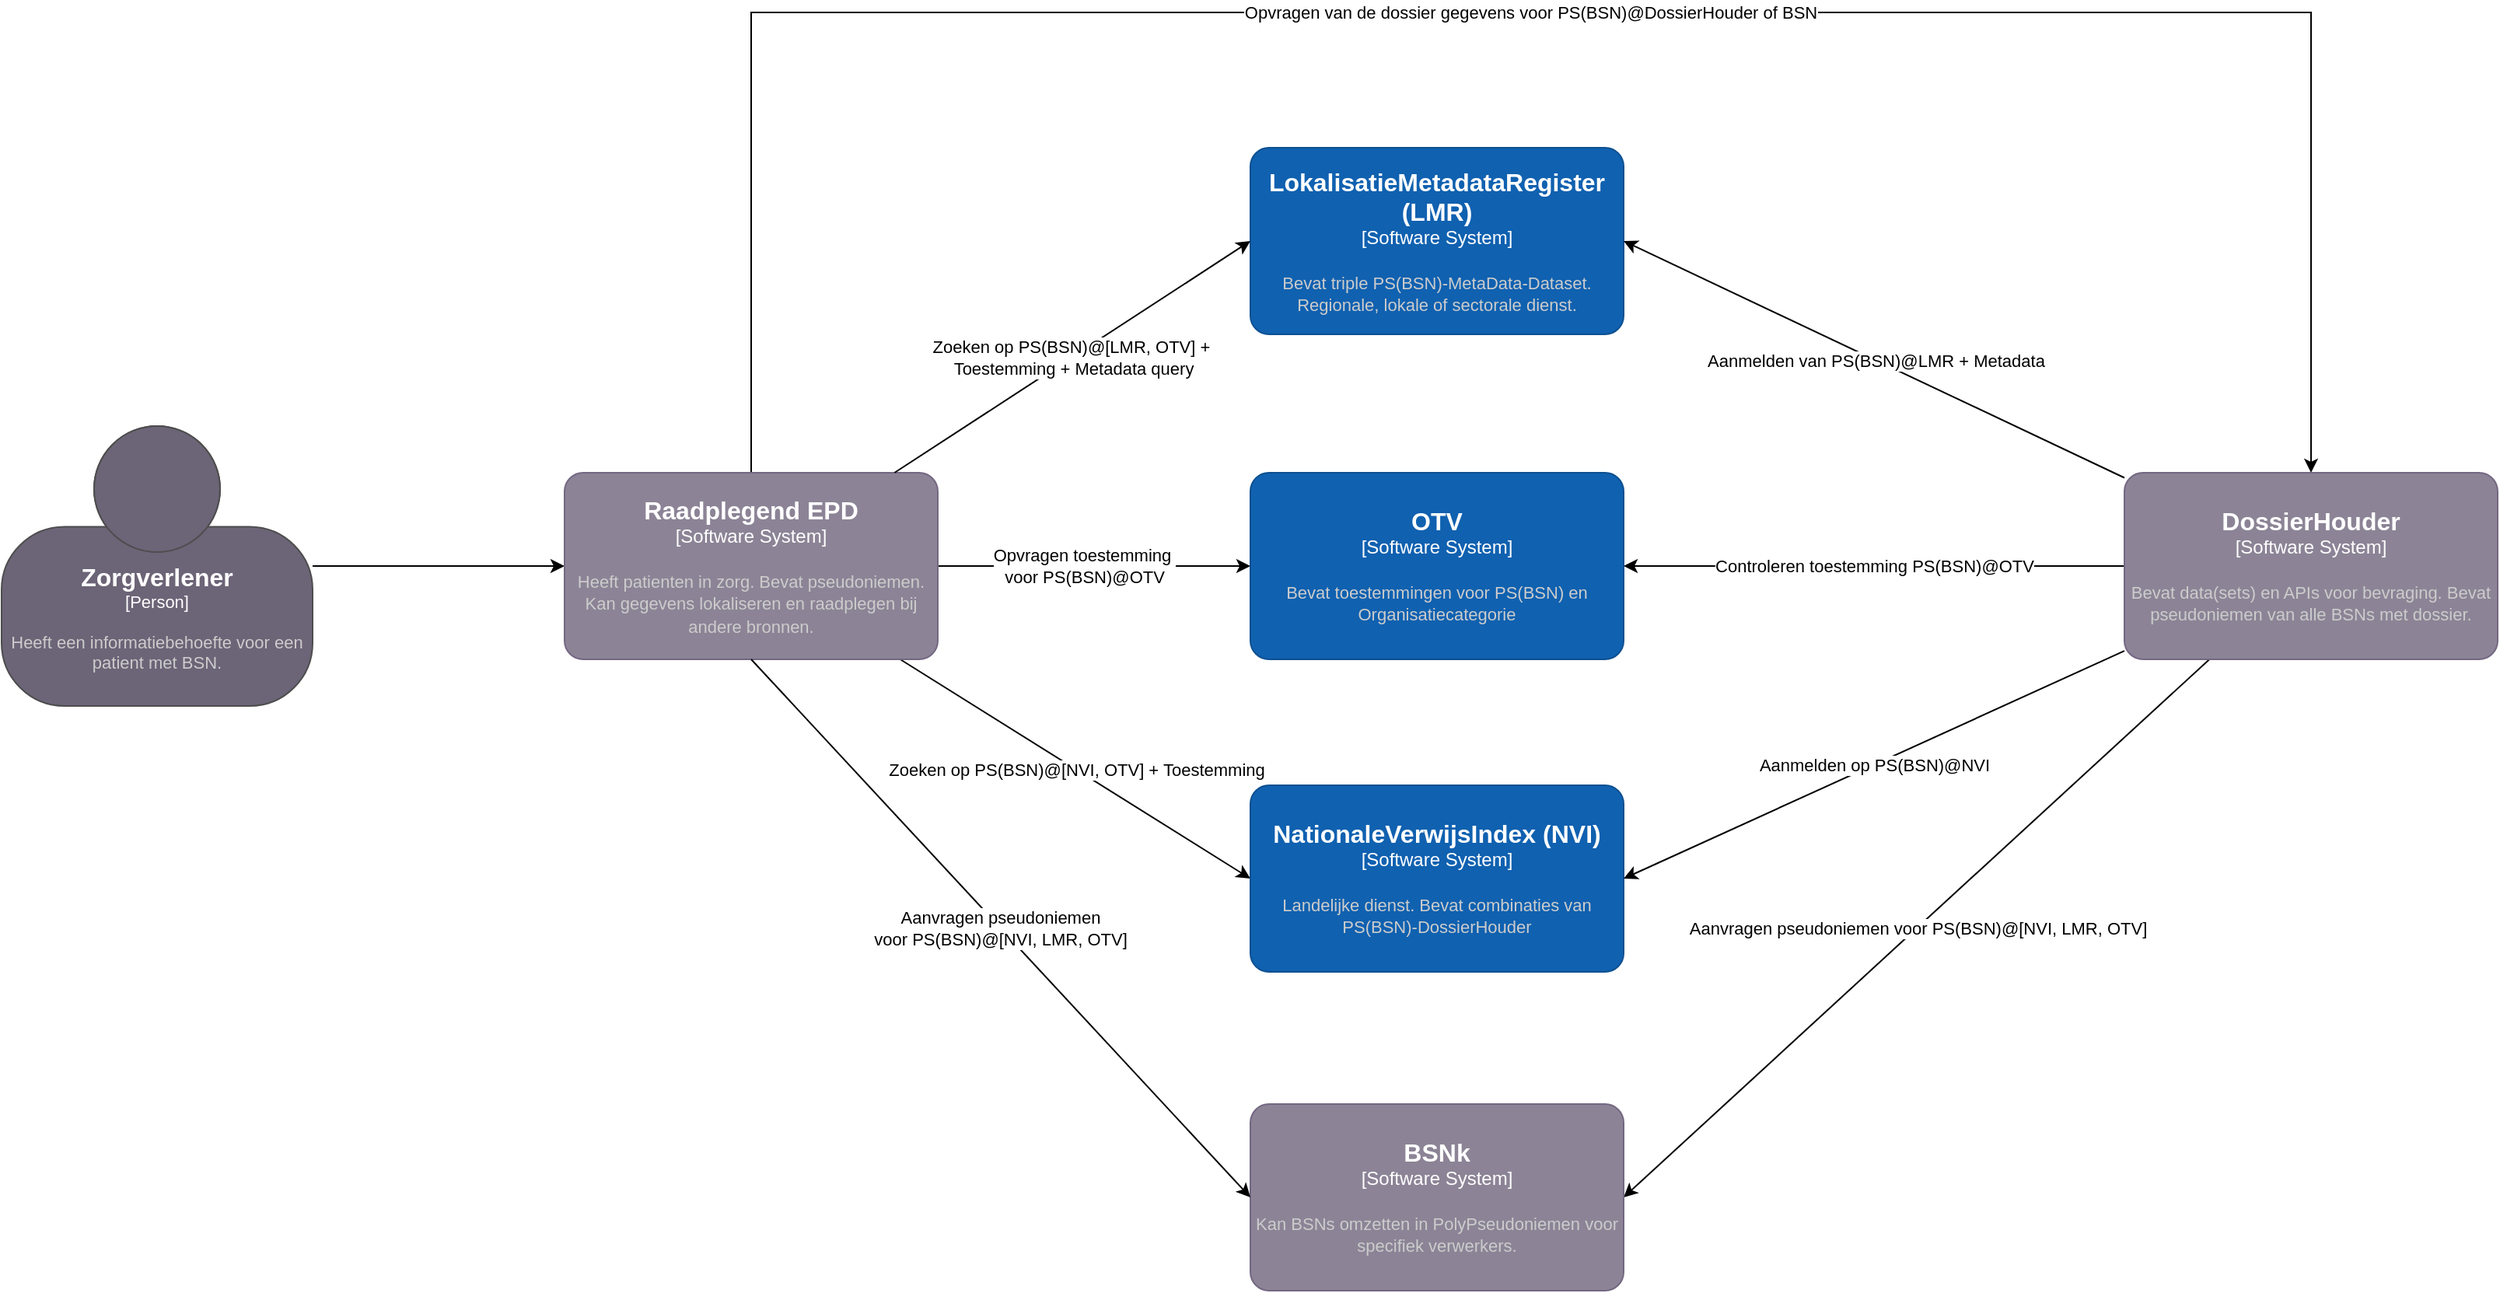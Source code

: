 <mxfile version="24.0.4" type="device">
  <diagram name="Page-1" id="m2fciKt5aA7fwt5xbh1i">
    <mxGraphModel dx="2612" dy="3304" grid="1" gridSize="10" guides="1" tooltips="1" connect="1" arrows="1" fold="1" page="1" pageScale="1" pageWidth="827" pageHeight="1169" math="0" shadow="0">
      <root>
        <mxCell id="0" />
        <mxCell id="1" parent="0" />
        <mxCell id="yKtk120IvZhd8T5jKp_Z-1" style="edgeStyle=orthogonalEdgeStyle;rounded=0;orthogonalLoop=1;jettySize=auto;html=1;" edge="1" parent="1" source="yKtk120IvZhd8T5jKp_Z-18" target="yKtk120IvZhd8T5jKp_Z-6">
          <mxGeometry relative="1" as="geometry">
            <mxPoint x="-102" y="124" as="sourcePoint" />
          </mxGeometry>
        </mxCell>
        <mxCell id="yKtk120IvZhd8T5jKp_Z-2" value="Zoeken op PS(BSN)@[NVI, OTV] + Toestemming" style="rounded=0;orthogonalLoop=1;jettySize=auto;html=1;entryX=0;entryY=0.5;entryDx=0;entryDy=0;entryPerimeter=0;" edge="1" parent="1" source="yKtk120IvZhd8T5jKp_Z-6" target="yKtk120IvZhd8T5jKp_Z-7">
          <mxGeometry relative="1" as="geometry" />
        </mxCell>
        <mxCell id="yKtk120IvZhd8T5jKp_Z-3" value="Opvragen van de dossier gegevens voor PS(BSN)@DossierHouder of BSN" style="edgeStyle=orthogonalEdgeStyle;rounded=0;orthogonalLoop=1;jettySize=auto;html=1;" edge="1" parent="1" source="yKtk120IvZhd8T5jKp_Z-6" target="yKtk120IvZhd8T5jKp_Z-12">
          <mxGeometry x="-0.001" relative="1" as="geometry">
            <Array as="points">
              <mxPoint x="155" y="-232" />
              <mxPoint x="1158" y="-232" />
            </Array>
            <mxPoint as="offset" />
          </mxGeometry>
        </mxCell>
        <mxCell id="yKtk120IvZhd8T5jKp_Z-4" style="edgeStyle=orthogonalEdgeStyle;rounded=0;orthogonalLoop=1;jettySize=auto;html=1;" edge="1" parent="1" source="yKtk120IvZhd8T5jKp_Z-6" target="yKtk120IvZhd8T5jKp_Z-17">
          <mxGeometry relative="1" as="geometry" />
        </mxCell>
        <mxCell id="yKtk120IvZhd8T5jKp_Z-5" value="Opvragen toestemming&amp;nbsp;&lt;div&gt;voor PS(BSN)@OTV&lt;/div&gt;" style="edgeLabel;html=1;align=center;verticalAlign=middle;resizable=0;points=[];" vertex="1" connectable="0" parent="yKtk120IvZhd8T5jKp_Z-4">
          <mxGeometry x="-0.069" relative="1" as="geometry">
            <mxPoint as="offset" />
          </mxGeometry>
        </mxCell>
        <object placeholders="1" c4Name="Raadplegend EPD" c4Type="Software System" c4Description="Heeft patienten in zorg. Bevat pseudoniemen. Kan gegevens lokaliseren en raadplegen bij andere bronnen." label="&lt;font style=&quot;font-size: 16px&quot;&gt;&lt;b&gt;%c4Name%&lt;/b&gt;&lt;/font&gt;&lt;div&gt;[%c4Type%]&lt;/div&gt;&lt;br&gt;&lt;div&gt;&lt;font style=&quot;font-size: 11px&quot;&gt;&lt;font color=&quot;#cccccc&quot;&gt;%c4Description%&lt;/font&gt;&lt;/div&gt;" id="yKtk120IvZhd8T5jKp_Z-6">
          <mxCell style="rounded=1;whiteSpace=wrap;html=1;labelBackgroundColor=none;fillColor=#8C8496;fontColor=#ffffff;align=center;arcSize=10;strokeColor=#736782;metaEdit=1;resizable=0;points=[[0.25,0,0],[0.5,0,0],[0.75,0,0],[1,0.25,0],[1,0.5,0],[1,0.75,0],[0.75,1,0],[0.5,1,0],[0.25,1,0],[0,0.75,0],[0,0.5,0],[0,0.25,0]];" vertex="1" parent="1">
            <mxGeometry x="35" y="64" width="240" height="120" as="geometry" />
          </mxCell>
        </object>
        <object placeholders="1" c4Name="NationaleVerwijsIndex (NVI)" c4Type="Software System" c4Description="Landelijke dienst. Bevat combinaties van PS(BSN)-DossierHouder" label="&lt;font style=&quot;font-size: 16px&quot;&gt;&lt;b&gt;%c4Name%&lt;/b&gt;&lt;/font&gt;&lt;div&gt;[%c4Type%]&lt;/div&gt;&lt;br&gt;&lt;div&gt;&lt;font style=&quot;font-size: 11px&quot;&gt;&lt;font color=&quot;#cccccc&quot;&gt;%c4Description%&lt;/font&gt;&lt;/div&gt;" id="yKtk120IvZhd8T5jKp_Z-7">
          <mxCell style="rounded=1;whiteSpace=wrap;html=1;labelBackgroundColor=none;fillColor=#1061B0;fontColor=#ffffff;align=center;arcSize=10;strokeColor=#0D5091;metaEdit=1;resizable=0;points=[[0.25,0,0],[0.5,0,0],[0.75,0,0],[1,0.25,0],[1,0.5,0],[1,0.75,0],[0.75,1,0],[0.5,1,0],[0.25,1,0],[0,0.75,0],[0,0.5,0],[0,0.25,0]];" vertex="1" parent="1">
            <mxGeometry x="476" y="265" width="240" height="120" as="geometry" />
          </mxCell>
        </object>
        <object placeholders="1" c4Name="LokalisatieMetadataRegister (LMR)" c4Type="Software System" c4Description="Bevat triple PS(BSN)-MetaData-Dataset. Regionale, lokale of sectorale dienst." label="&lt;font style=&quot;font-size: 16px&quot;&gt;&lt;b&gt;%c4Name%&lt;/b&gt;&lt;/font&gt;&lt;div&gt;[%c4Type%]&lt;/div&gt;&lt;br&gt;&lt;div&gt;&lt;font style=&quot;font-size: 11px&quot;&gt;&lt;font color=&quot;#cccccc&quot;&gt;%c4Description%&lt;/font&gt;&lt;/div&gt;" id="yKtk120IvZhd8T5jKp_Z-8">
          <mxCell style="rounded=1;whiteSpace=wrap;html=1;labelBackgroundColor=none;fillColor=#1061B0;fontColor=#ffffff;align=center;arcSize=10;strokeColor=#0D5091;metaEdit=1;resizable=0;points=[[0.25,0,0],[0.5,0,0],[0.75,0,0],[1,0.25,0],[1,0.5,0],[1,0.75,0],[0.75,1,0],[0.5,1,0],[0.25,1,0],[0,0.75,0],[0,0.5,0],[0,0.25,0]];" vertex="1" parent="1">
            <mxGeometry x="476" y="-145" width="240" height="120" as="geometry" />
          </mxCell>
        </object>
        <mxCell id="yKtk120IvZhd8T5jKp_Z-9" value="Aanmelden van PS(BSN)@LMR + Metadata" style="rounded=0;orthogonalLoop=1;jettySize=auto;html=1;entryX=1;entryY=0.5;entryDx=0;entryDy=0;entryPerimeter=0;" edge="1" parent="1" source="yKtk120IvZhd8T5jKp_Z-12" target="yKtk120IvZhd8T5jKp_Z-8">
          <mxGeometry x="-0.005" relative="1" as="geometry">
            <mxPoint as="offset" />
          </mxGeometry>
        </mxCell>
        <mxCell id="yKtk120IvZhd8T5jKp_Z-10" value="Aanvragen pseudoniemen voor PS(BSN)@[NVI, LMR, OTV]" style="rounded=0;orthogonalLoop=1;jettySize=auto;html=1;entryX=1;entryY=0.5;entryDx=0;entryDy=0;entryPerimeter=0;" edge="1" parent="1" source="yKtk120IvZhd8T5jKp_Z-12" target="yKtk120IvZhd8T5jKp_Z-13">
          <mxGeometry relative="1" as="geometry" />
        </mxCell>
        <mxCell id="yKtk120IvZhd8T5jKp_Z-11" value="Controleren toestemming PS(BSN)@OTV" style="rounded=0;orthogonalLoop=1;jettySize=auto;html=1;" edge="1" parent="1" source="yKtk120IvZhd8T5jKp_Z-12" target="yKtk120IvZhd8T5jKp_Z-17">
          <mxGeometry relative="1" as="geometry" />
        </mxCell>
        <object placeholders="1" c4Name="DossierHouder" c4Type="Software System" c4Description="Bevat data(sets) en APIs voor bevraging. Bevat pseudoniemen van alle BSNs met dossier." label="&lt;font style=&quot;font-size: 16px&quot;&gt;&lt;b&gt;%c4Name%&lt;/b&gt;&lt;/font&gt;&lt;div&gt;[%c4Type%]&lt;/div&gt;&lt;br&gt;&lt;div&gt;&lt;font style=&quot;font-size: 11px&quot;&gt;&lt;font color=&quot;#cccccc&quot;&gt;%c4Description%&lt;/font&gt;&lt;/div&gt;" id="yKtk120IvZhd8T5jKp_Z-12">
          <mxCell style="rounded=1;whiteSpace=wrap;html=1;labelBackgroundColor=none;fillColor=#8C8496;fontColor=#ffffff;align=center;arcSize=10;strokeColor=#736782;metaEdit=1;resizable=0;points=[[0.25,0,0],[0.5,0,0],[0.75,0,0],[1,0.25,0],[1,0.5,0],[1,0.75,0],[0.75,1,0],[0.5,1,0],[0.25,1,0],[0,0.75,0],[0,0.5,0],[0,0.25,0]];" vertex="1" parent="1">
            <mxGeometry x="1038" y="64" width="240" height="120" as="geometry" />
          </mxCell>
        </object>
        <object placeholders="1" c4Name="BSNk" c4Type="Software System" c4Description="Kan BSNs omzetten in PolyPseudoniemen voor specifiek verwerkers." label="&lt;font style=&quot;font-size: 16px&quot;&gt;&lt;b&gt;%c4Name%&lt;/b&gt;&lt;/font&gt;&lt;div&gt;[%c4Type%]&lt;/div&gt;&lt;br&gt;&lt;div&gt;&lt;font style=&quot;font-size: 11px&quot;&gt;&lt;font color=&quot;#cccccc&quot;&gt;%c4Description%&lt;/font&gt;&lt;/div&gt;" id="yKtk120IvZhd8T5jKp_Z-13">
          <mxCell style="rounded=1;whiteSpace=wrap;html=1;labelBackgroundColor=none;fillColor=#8C8496;fontColor=#ffffff;align=center;arcSize=10;strokeColor=#736782;metaEdit=1;resizable=0;points=[[0.25,0,0],[0.5,0,0],[0.75,0,0],[1,0.25,0],[1,0.5,0],[1,0.75,0],[0.75,1,0],[0.5,1,0],[0.25,1,0],[0,0.75,0],[0,0.5,0],[0,0.25,0]];" vertex="1" parent="1">
            <mxGeometry x="476" y="470" width="240" height="120" as="geometry" />
          </mxCell>
        </object>
        <mxCell id="yKtk120IvZhd8T5jKp_Z-14" value="Aanvragen pseudoniemen&lt;div&gt;voor PS(BSN)@[NVI, LMR, OTV]&lt;/div&gt;" style="rounded=0;orthogonalLoop=1;jettySize=auto;html=1;entryX=0;entryY=0.5;entryDx=0;entryDy=0;entryPerimeter=0;exitX=0.5;exitY=1;exitDx=0;exitDy=0;exitPerimeter=0;" edge="1" parent="1" source="yKtk120IvZhd8T5jKp_Z-6" target="yKtk120IvZhd8T5jKp_Z-13">
          <mxGeometry x="-0.003" relative="1" as="geometry">
            <mxPoint as="offset" />
          </mxGeometry>
        </mxCell>
        <mxCell id="yKtk120IvZhd8T5jKp_Z-15" value="Zoeken op PS(BSN)@[LMR, OTV] +&amp;nbsp;&lt;div&gt;Toestemming + Metadata query&lt;/div&gt;" style="rounded=0;orthogonalLoop=1;jettySize=auto;html=1;entryX=0;entryY=0.5;entryDx=0;entryDy=0;entryPerimeter=0;" edge="1" parent="1" source="yKtk120IvZhd8T5jKp_Z-6" target="yKtk120IvZhd8T5jKp_Z-8">
          <mxGeometry relative="1" as="geometry" />
        </mxCell>
        <mxCell id="yKtk120IvZhd8T5jKp_Z-16" value="Aanmelden op PS(BSN)@NVI" style="rounded=0;orthogonalLoop=1;jettySize=auto;html=1;entryX=1;entryY=0.5;entryDx=0;entryDy=0;entryPerimeter=0;" edge="1" parent="1" source="yKtk120IvZhd8T5jKp_Z-12" target="yKtk120IvZhd8T5jKp_Z-7">
          <mxGeometry relative="1" as="geometry" />
        </mxCell>
        <object placeholders="1" c4Name="OTV" c4Type="Software System" c4Description="Bevat toestemmingen voor PS(BSN) en Organisatiecategorie" label="&lt;font style=&quot;font-size: 16px&quot;&gt;&lt;b&gt;%c4Name%&lt;/b&gt;&lt;/font&gt;&lt;div&gt;[%c4Type%]&lt;/div&gt;&lt;br&gt;&lt;div&gt;&lt;font style=&quot;font-size: 11px&quot;&gt;&lt;font color=&quot;#cccccc&quot;&gt;%c4Description%&lt;/font&gt;&lt;/div&gt;" id="yKtk120IvZhd8T5jKp_Z-17">
          <mxCell style="rounded=1;whiteSpace=wrap;html=1;labelBackgroundColor=none;fillColor=#1061B0;fontColor=#ffffff;align=center;arcSize=10;strokeColor=#0D5091;metaEdit=1;resizable=0;points=[[0.25,0,0],[0.5,0,0],[0.75,0,0],[1,0.25,0],[1,0.5,0],[1,0.75,0],[0.75,1,0],[0.5,1,0],[0.25,1,0],[0,0.75,0],[0,0.5,0],[0,0.25,0]];" vertex="1" parent="1">
            <mxGeometry x="476" y="64" width="240" height="120" as="geometry" />
          </mxCell>
        </object>
        <object placeholders="1" c4Name="Zorgverlener" c4Type="Person" c4Description="Heeft een informatiebehoefte voor een patient met BSN." label="&lt;font style=&quot;font-size: 16px&quot;&gt;&lt;b&gt;%c4Name%&lt;/b&gt;&lt;/font&gt;&lt;div&gt;[%c4Type%]&lt;/div&gt;&lt;br&gt;&lt;div&gt;&lt;font style=&quot;font-size: 11px&quot;&gt;&lt;font color=&quot;#cccccc&quot;&gt;%c4Description%&lt;/font&gt;&lt;/div&gt;" id="yKtk120IvZhd8T5jKp_Z-18">
          <mxCell style="html=1;fontSize=11;dashed=0;whiteSpace=wrap;fillColor=#6C6477;strokeColor=#4D4D4D;fontColor=#ffffff;shape=mxgraph.c4.person2;align=center;metaEdit=1;points=[[0.5,0,0],[1,0.5,0],[1,0.75,0],[0.75,1,0],[0.5,1,0],[0.25,1,0],[0,0.75,0],[0,0.5,0]];resizable=0;" vertex="1" parent="1">
            <mxGeometry x="-327" y="34" width="200" height="180" as="geometry" />
          </mxCell>
        </object>
      </root>
    </mxGraphModel>
  </diagram>
</mxfile>
